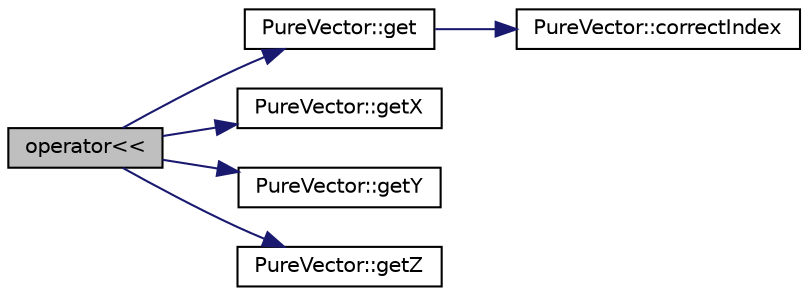 digraph "operator&lt;&lt;"
{
 // LATEX_PDF_SIZE
  edge [fontname="Helvetica",fontsize="10",labelfontname="Helvetica",labelfontsize="10"];
  node [fontname="Helvetica",fontsize="10",shape=record];
  rankdir="LR";
  Node1 [label="operator\<\<",height=0.2,width=0.4,color="black", fillcolor="grey75", style="filled", fontcolor="black",tooltip="Write to stream operator."];
  Node1 -> Node2 [color="midnightblue",fontsize="10",style="solid",fontname="Helvetica"];
  Node2 [label="PureVector::get",height=0.2,width=0.4,color="black", fillcolor="white", style="filled",URL="$class_pure_vector.html#ac7bb7cc0604ec45b6c4371c3be9c2cb2",tooltip="Gets the value at the given index."];
  Node2 -> Node3 [color="midnightblue",fontsize="10",style="solid",fontname="Helvetica"];
  Node3 [label="PureVector::correctIndex",height=0.2,width=0.4,color="black", fillcolor="white", style="filled",URL="$class_pure_vector.html#a3a76805b3935eadb52ac7cf41dfd981b",tooltip=" "];
  Node1 -> Node4 [color="midnightblue",fontsize="10",style="solid",fontname="Helvetica"];
  Node4 [label="PureVector::getX",height=0.2,width=0.4,color="black", fillcolor="white", style="filled",URL="$class_pure_vector.html#a1671b6f7232f6cacd5b25e2e0078caa8",tooltip="Gets the X-coordinate."];
  Node1 -> Node5 [color="midnightblue",fontsize="10",style="solid",fontname="Helvetica"];
  Node5 [label="PureVector::getY",height=0.2,width=0.4,color="black", fillcolor="white", style="filled",URL="$class_pure_vector.html#ad3f280e052c74e30635f16def6f3fdff",tooltip="Gets the Y-coordinate."];
  Node1 -> Node6 [color="midnightblue",fontsize="10",style="solid",fontname="Helvetica"];
  Node6 [label="PureVector::getZ",height=0.2,width=0.4,color="black", fillcolor="white", style="filled",URL="$class_pure_vector.html#a0c7e17a5a9297eeefe11ac08611f4339",tooltip="Gets the Z-coordinate."];
}
